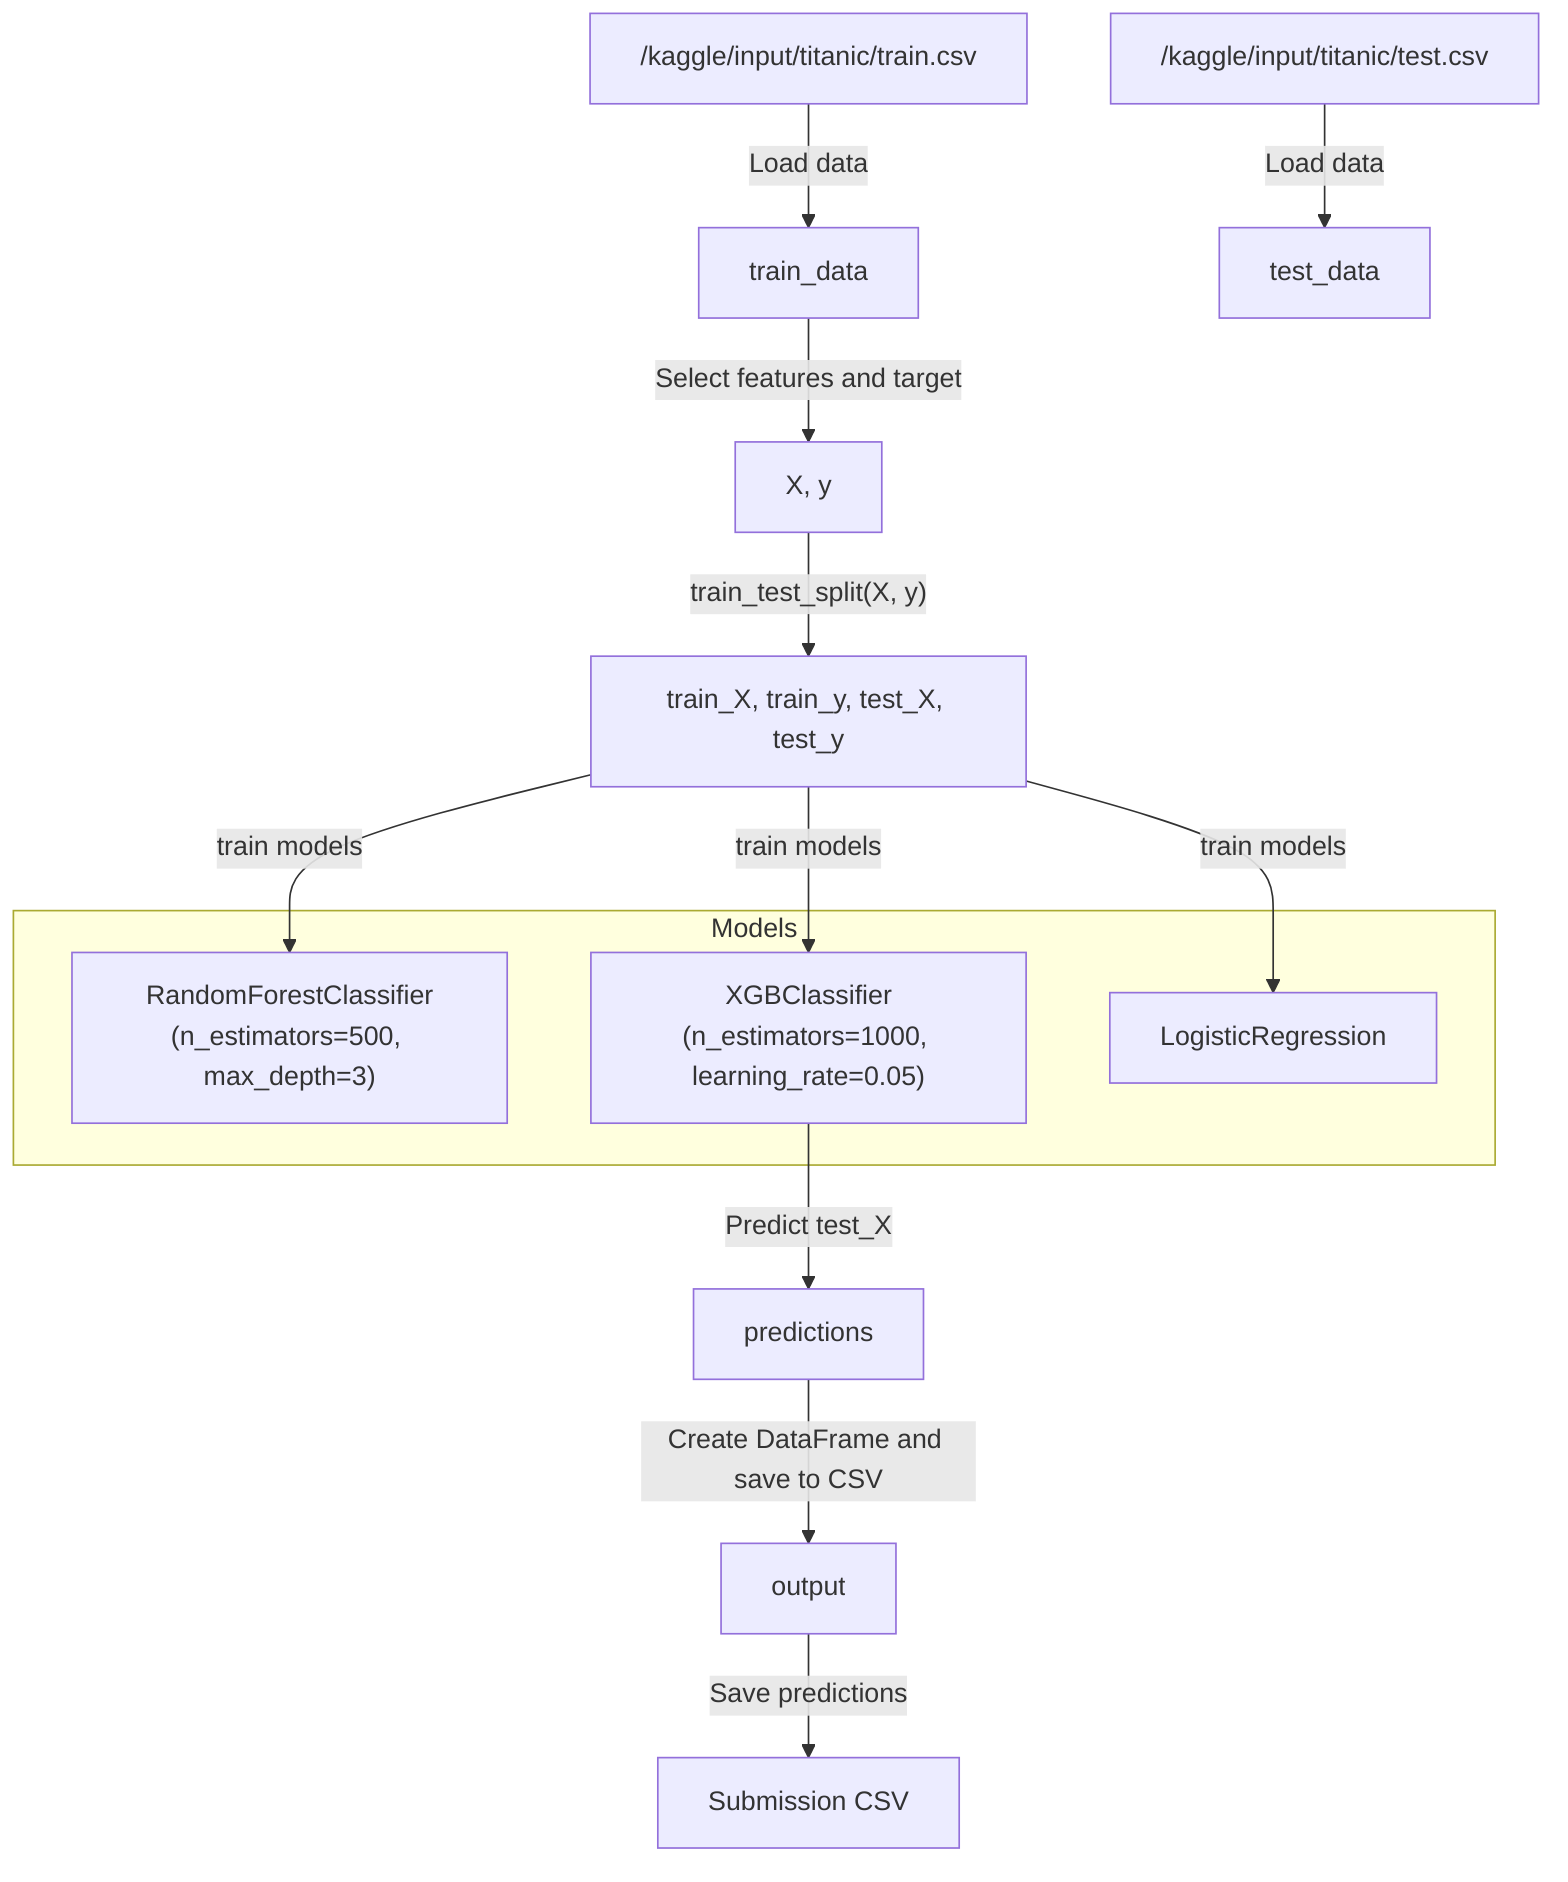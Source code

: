 %% Mermaid Diagram for Titanic Survival Prediction Workflow
flowchart TD
    %% Data Sources
    A["/kaggle/input/titanic/train.csv"] -->|"Load data"| B["train_data"]
    A2["/kaggle/input/titanic/test.csv"] -->|"Load data"| C["test_data"]
    
    %% Data Preprocessing
    B -->|"Select features and target"| D["X, y"]
    
    %% Splitting Data
    D -->|"train_test_split(X, y)"| E["train_X, train_y, test_X, test_y"]
    
    %% Model Training
    subgraph Models
        F1["RandomForestClassifier\n(n_estimators=500, max_depth=3)"]
        F2["XGBClassifier\n(n_estimators=1000, learning_rate=0.05)"]
        F3["LogisticRegression"]
    end
    E -->|"train models"| F1
    E -->|"train models"| F2
    E -->|"train models"| F3
    
    %% Predictions
    F2 -->|"Predict test_X"| G["predictions"]
    
    %% Output
    G -->|"Create DataFrame and save to CSV"| H["output"]

    %% Annotations and Save
    H -->|"Save predictions"| I["Submission CSV"]